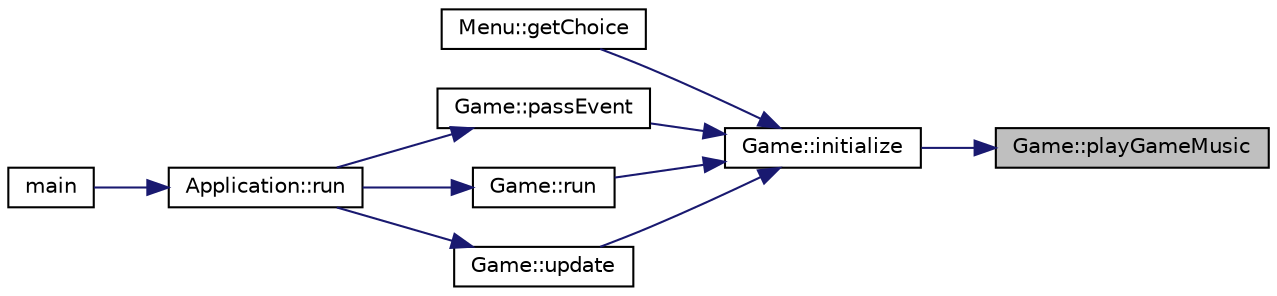 digraph "Game::playGameMusic"
{
 // LATEX_PDF_SIZE
  edge [fontname="Helvetica",fontsize="10",labelfontname="Helvetica",labelfontsize="10"];
  node [fontname="Helvetica",fontsize="10",shape=record];
  rankdir="RL";
  Node1 [label="Game::playGameMusic",height=0.2,width=0.4,color="black", fillcolor="grey75", style="filled", fontcolor="black",tooltip="Włącza lub wyłącza muzykę w grze."];
  Node1 -> Node2 [dir="back",color="midnightblue",fontsize="10",style="solid",fontname="Helvetica"];
  Node2 [label="Game::initialize",height=0.2,width=0.4,color="black", fillcolor="white", style="filled",URL="$class_game.html#a231e4d66ba003e86510322376bbe68a0",tooltip="Initializuje poszczególne stany gry."];
  Node2 -> Node3 [dir="back",color="midnightblue",fontsize="10",style="solid",fontname="Helvetica"];
  Node3 [label="Menu::getChoice",height=0.2,width=0.4,color="black", fillcolor="white", style="filled",URL="$class_menu.html#a2243881fe17494a0f6fc38a9211715d6",tooltip="Obsługuje wybór elementu z menu."];
  Node2 -> Node4 [dir="back",color="midnightblue",fontsize="10",style="solid",fontname="Helvetica"];
  Node4 [label="Game::passEvent",height=0.2,width=0.4,color="black", fillcolor="white", style="filled",URL="$class_game.html#a57610ad9a54706c9e26bcea96715d8e2",tooltip="Obsługuje zdarzenia wykonane przez gracza."];
  Node4 -> Node5 [dir="back",color="midnightblue",fontsize="10",style="solid",fontname="Helvetica"];
  Node5 [label="Application::run",height=0.2,width=0.4,color="black", fillcolor="white", style="filled",URL="$class_application.html#a68965449404743bf1add056784d6cf81",tooltip="Uruchamia okno aplikacji."];
  Node5 -> Node6 [dir="back",color="midnightblue",fontsize="10",style="solid",fontname="Helvetica"];
  Node6 [label="main",height=0.2,width=0.4,color="black", fillcolor="white", style="filled",URL="$main_8cpp.html#ae66f6b31b5ad750f1fe042a706a4e3d4",tooltip=" "];
  Node2 -> Node7 [dir="back",color="midnightblue",fontsize="10",style="solid",fontname="Helvetica"];
  Node7 [label="Game::run",height=0.2,width=0.4,color="black", fillcolor="white", style="filled",URL="$class_game.html#a1ab78f5ed0d5ea879157357cf2fb2afa",tooltip="Odpala grę."];
  Node7 -> Node5 [dir="back",color="midnightblue",fontsize="10",style="solid",fontname="Helvetica"];
  Node2 -> Node8 [dir="back",color="midnightblue",fontsize="10",style="solid",fontname="Helvetica"];
  Node8 [label="Game::update",height=0.2,width=0.4,color="black", fillcolor="white", style="filled",URL="$class_game.html#a452f017ab7d46aeba5842ea3456121d8",tooltip="Aktualizuje na bieżąco wszystkie elementy gry oraz je wyświetla."];
  Node8 -> Node5 [dir="back",color="midnightblue",fontsize="10",style="solid",fontname="Helvetica"];
}

